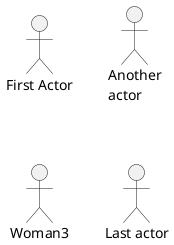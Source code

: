 @startuml {modul}

:First Actor:
:Another\nactor: as Man2
actor Woman3
actor :Last actor: as Person100

@enduml
